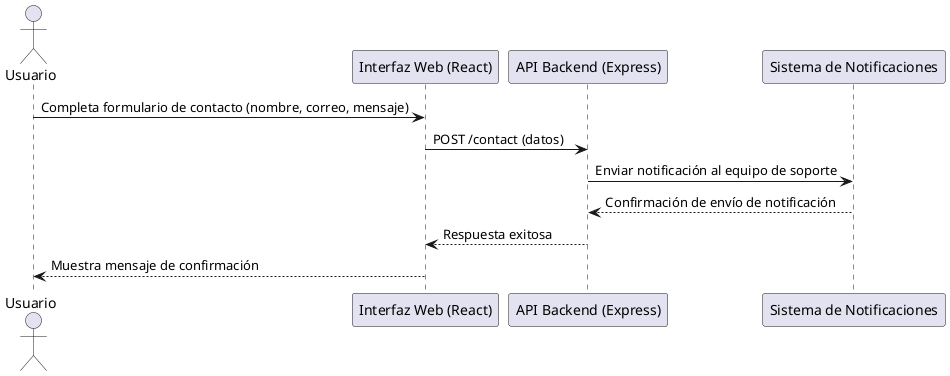 @startuml FormularioContacto
actor "Usuario" as U
participant "Interfaz Web (React)" as FE
participant "API Backend (Express)" as BE
participant "Sistema de Notificaciones" as Notif

U -> FE: Completa formulario de contacto (nombre, correo, mensaje)
FE -> BE: POST /contact (datos)
BE -> Notif: Enviar notificación al equipo de soporte
Notif --> BE: Confirmación de envío de notificación
BE --> FE: Respuesta exitosa
FE --> U: Muestra mensaje de confirmación
@enduml
